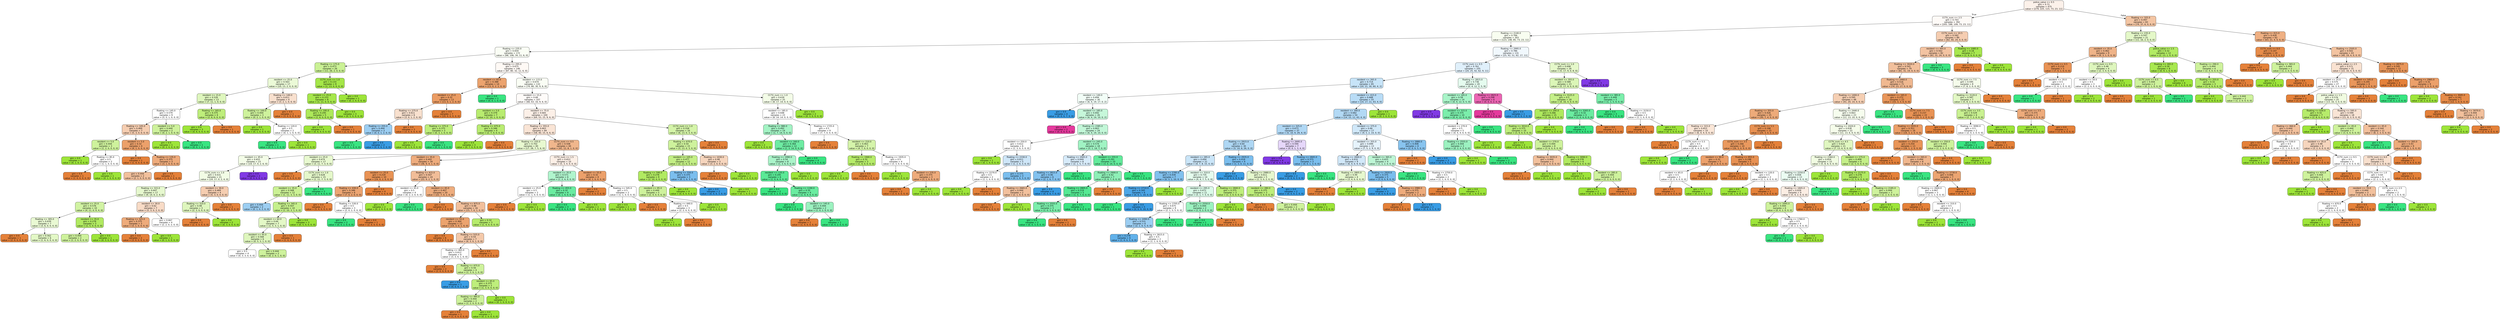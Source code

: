 digraph Tree {
node [shape=box, style="filled, rounded", color="black", fontname=helvetica] ;
edge [fontname=helvetica] ;
0 [label="police_value <= 0.5\ngini = 0.72\nsamples = 475\nvalue = [279, 225, 115, 73, 23, 11]", fillcolor="#fcf1ea"] ;
1 [label="CCTV_num <= 2.5\ngini = 0.743\nsamples = 392\nvalue = [205, 188, 109, 73, 23, 11]", fillcolor="#fefaf7"] ;
0 -> 1 [labeldistance=2.5, labelangle=45, headlabel="True"] ;
2 [label="floating <= 2140.0\ngini = 0.766\nsamples = 303\nvalue = [123, 148, 85, 73, 23, 11]", fillcolor="#f8fdf0"] ;
1 -> 2 ;
3 [label="floating <= 235.0\ngini = 0.659\nsamples = 172\nvalue = [98, 106, 34, 11, 6, 0]", fillcolor="#fafef5"] ;
2 -> 3 ;
4 [label="floating <= 175.0\ngini = 0.473\nsamples = 26\nvalue = [11, 26, 2, 0, 0, 0]", fillcolor="#caf195"] ;
3 -> 4 ;
5 [label="resident <= 25.0\ngini = 0.563\nsamples = 17\nvalue = [10, 13, 2, 0, 0, 0]", fillcolor="#ebfad7"] ;
4 -> 5 ;
6 [label="resident <= 15.0\ngini = 0.526\nsamples = 13\nvalue = [7, 11, 1, 0, 0, 0]", fillcolor="#def6bd"] ;
5 -> 6 ;
7 [label="floating <= 145.0\ngini = 0.579\nsamples = 9\nvalue = [5, 5, 1, 0, 0, 0]", fillcolor="#ffffff"] ;
6 -> 7 ;
8 [label="floating <= 105.0\ngini = 0.469\nsamples = 7\nvalue = [5, 3, 0, 0, 0, 0]", fillcolor="#f5cdb0"] ;
7 -> 8 ;
9 [label="resident <= 5.0\ngini = 0.444\nsamples = 3\nvalue = [1, 2, 0, 0, 0, 0]", fillcolor="#cef29c"] ;
8 -> 9 ;
10 [label="gini = 0.0\nsamples = 1\nvalue = [0, 1, 0, 0, 0, 0]", fillcolor="#9de539"] ;
9 -> 10 ;
11 [label="floating <= 85.0\ngini = 0.5\nsamples = 2\nvalue = [1, 1, 0, 0, 0, 0]", fillcolor="#ffffff"] ;
9 -> 11 ;
12 [label="gini = 0.0\nsamples = 1\nvalue = [1, 0, 0, 0, 0, 0]", fillcolor="#e58139"] ;
11 -> 12 ;
13 [label="gini = 0.0\nsamples = 1\nvalue = [0, 1, 0, 0, 0, 0]", fillcolor="#9de539"] ;
11 -> 13 ;
14 [label="resident <= 5.0\ngini = 0.32\nsamples = 4\nvalue = [4, 1, 0, 0, 0, 0]", fillcolor="#eca06a"] ;
8 -> 14 ;
15 [label="gini = 0.0\nsamples = 1\nvalue = [1, 0, 0, 0, 0, 0]", fillcolor="#e58139"] ;
14 -> 15 ;
16 [label="floating <= 135.0\ngini = 0.375\nsamples = 3\nvalue = [3, 1, 0, 0, 0, 0]", fillcolor="#eeab7b"] ;
14 -> 16 ;
17 [label="gini = 0.444\nsamples = 2\nvalue = [2, 1, 0, 0, 0, 0]", fillcolor="#f2c09c"] ;
16 -> 17 ;
18 [label="gini = 0.0\nsamples = 1\nvalue = [1, 0, 0, 0, 0, 0]", fillcolor="#e58139"] ;
16 -> 18 ;
19 [label="resident <= 5.0\ngini = 0.444\nsamples = 2\nvalue = [0, 2, 1, 0, 0, 0]", fillcolor="#cef29c"] ;
7 -> 19 ;
20 [label="gini = 0.0\nsamples = 1\nvalue = [0, 2, 0, 0, 0, 0]", fillcolor="#9de539"] ;
19 -> 20 ;
21 [label="gini = 0.0\nsamples = 1\nvalue = [0, 0, 1, 0, 0, 0]", fillcolor="#39e581"] ;
19 -> 21 ;
22 [label="floating <= 165.0\ngini = 0.375\nsamples = 4\nvalue = [2, 6, 0, 0, 0, 0]", fillcolor="#beee7b"] ;
6 -> 22 ;
23 [label="gini = 0.0\nsamples = 3\nvalue = [0, 6, 0, 0, 0, 0]", fillcolor="#9de539"] ;
22 -> 23 ;
24 [label="gini = 0.0\nsamples = 1\nvalue = [2, 0, 0, 0, 0, 0]", fillcolor="#e58139"] ;
22 -> 24 ;
25 [label="floating <= 140.0\ngini = 0.611\nsamples = 4\nvalue = [3, 2, 1, 0, 0, 0]", fillcolor="#f8e0ce"] ;
5 -> 25 ;
26 [label="floating <= 100.0\ngini = 0.444\nsamples = 3\nvalue = [0, 2, 1, 0, 0, 0]", fillcolor="#cef29c"] ;
25 -> 26 ;
27 [label="gini = 0.0\nsamples = 1\nvalue = [0, 1, 0, 0, 0, 0]", fillcolor="#9de539"] ;
26 -> 27 ;
28 [label="floating <= 120.0\ngini = 0.5\nsamples = 2\nvalue = [0, 1, 1, 0, 0, 0]", fillcolor="#ffffff"] ;
26 -> 28 ;
29 [label="gini = 0.0\nsamples = 1\nvalue = [0, 0, 1, 0, 0, 0]", fillcolor="#39e581"] ;
28 -> 29 ;
30 [label="gini = 0.0\nsamples = 1\nvalue = [0, 1, 0, 0, 0, 0]", fillcolor="#9de539"] ;
28 -> 30 ;
31 [label="gini = 0.0\nsamples = 1\nvalue = [3, 0, 0, 0, 0, 0]", fillcolor="#e58139"] ;
25 -> 31 ;
32 [label="CCTV_num <= 1.0\ngini = 0.133\nsamples = 9\nvalue = [1, 13, 0, 0, 0, 0]", fillcolor="#a5e748"] ;
4 -> 32 ;
33 [label="resident <= 25.0\ngini = 0.153\nsamples = 8\nvalue = [1, 11, 0, 0, 0, 0]", fillcolor="#a6e74b"] ;
32 -> 33 ;
34 [label="floating <= 195.0\ngini = 0.245\nsamples = 5\nvalue = [1, 6, 0, 0, 0, 0]", fillcolor="#ade95a"] ;
33 -> 34 ;
35 [label="gini = 0.0\nsamples = 4\nvalue = [0, 6, 0, 0, 0, 0]", fillcolor="#9de539"] ;
34 -> 35 ;
36 [label="gini = 0.0\nsamples = 1\nvalue = [1, 0, 0, 0, 0, 0]", fillcolor="#e58139"] ;
34 -> 36 ;
37 [label="gini = 0.0\nsamples = 3\nvalue = [0, 5, 0, 0, 0, 0]", fillcolor="#9de539"] ;
33 -> 37 ;
38 [label="gini = 0.0\nsamples = 1\nvalue = [0, 2, 0, 0, 0, 0]", fillcolor="#9de539"] ;
32 -> 38 ;
39 [label="floating <= 295.0\ngini = 0.675\nsamples = 146\nvalue = [87, 80, 32, 11, 6, 0]", fillcolor="#fef9f5"] ;
3 -> 39 ;
40 [label="resident <= 65.0\ngini = 0.388\nsamples = 14\nvalue = [13, 0, 2, 2, 0, 0]", fillcolor="#eca36e"] ;
39 -> 40 ;
41 [label="resident <= 25.0\ngini = 0.32\nsamples = 13\nvalue = [13, 0, 1, 2, 0, 0]", fillcolor="#eb9c63"] ;
40 -> 41 ;
42 [label="floating <= 275.0\ngini = 0.611\nsamples = 6\nvalue = [3, 0, 1, 2, 0, 0]", fillcolor="#f8e0ce"] ;
41 -> 42 ;
43 [label="floating <= 255.0\ngini = 0.444\nsamples = 3\nvalue = [0, 0, 1, 2, 0, 0]", fillcolor="#9ccef2"] ;
42 -> 43 ;
44 [label="gini = 0.0\nsamples = 1\nvalue = [0, 0, 1, 0, 0, 0]", fillcolor="#39e581"] ;
43 -> 44 ;
45 [label="gini = 0.0\nsamples = 2\nvalue = [0, 0, 0, 2, 0, 0]", fillcolor="#399de5"] ;
43 -> 45 ;
46 [label="gini = 0.0\nsamples = 3\nvalue = [3, 0, 0, 0, 0, 0]", fillcolor="#e58139"] ;
42 -> 46 ;
47 [label="gini = 0.0\nsamples = 7\nvalue = [10, 0, 0, 0, 0, 0]", fillcolor="#e58139"] ;
41 -> 47 ;
48 [label="gini = 0.0\nsamples = 1\nvalue = [0, 0, 1, 0, 0, 0]", fillcolor="#39e581"] ;
40 -> 48 ;
49 [label="resident <= 115.0\ngini = 0.674\nsamples = 132\nvalue = [74, 80, 30, 9, 6, 0]", fillcolor="#fafef5"] ;
39 -> 49 ;
50 [label="resident <= 15.0\ngini = 0.66\nsamples = 107\nvalue = [66, 63, 16, 9, 6, 0]", fillcolor="#fefbf9"] ;
49 -> 50 ;
51 [label="resident <= 5.0\ngini = 0.379\nsamples = 7\nvalue = [2, 10, 1, 0, 0, 0]", fillcolor="#b8ec6f"] ;
50 -> 51 ;
52 [label="floating <= 375.0\ngini = 0.375\nsamples = 3\nvalue = [0, 3, 1, 0, 0, 0]", fillcolor="#beee7b"] ;
51 -> 52 ;
53 [label="gini = 0.0\nsamples = 2\nvalue = [0, 3, 0, 0, 0, 0]", fillcolor="#9de539"] ;
52 -> 53 ;
54 [label="gini = 0.0\nsamples = 1\nvalue = [0, 0, 1, 0, 0, 0]", fillcolor="#39e581"] ;
52 -> 54 ;
55 [label="floating <= 475.0\ngini = 0.346\nsamples = 4\nvalue = [2, 7, 0, 0, 0, 0]", fillcolor="#b9ec72"] ;
51 -> 55 ;
56 [label="gini = 0.0\nsamples = 3\nvalue = [0, 7, 0, 0, 0, 0]", fillcolor="#9de539"] ;
55 -> 56 ;
57 [label="gini = 0.0\nsamples = 1\nvalue = [2, 0, 0, 0, 0, 0]", fillcolor="#e58139"] ;
55 -> 57 ;
58 [label="resident <= 75.0\ngini = 0.665\nsamples = 100\nvalue = [64, 53, 15, 9, 6, 0]", fillcolor="#fcf0e8"] ;
50 -> 58 ;
59 [label="floating <= 355.0\ngini = 0.663\nsamples = 84\nvalue = [58, 40, 15, 6, 6, 0]", fillcolor="#f9e4d5"] ;
58 -> 59 ;
60 [label="floating <= 335.0\ngini = 0.702\nsamples = 40\nvalue = [17, 28, 7, 5, 6, 0]", fillcolor="#e8f9d0"] ;
59 -> 60 ;
61 [label="resident <= 45.0\ngini = 0.655\nsamples = 23\nvalue = [14, 17, 0, 2, 6, 0]", fillcolor="#f3fce7"] ;
60 -> 61 ;
62 [label="CCTV_num <= 1.0\ngini = 0.631\nsamples = 21\nvalue = [14, 17, 0, 2, 4, 0]", fillcolor="#f2fce5"] ;
61 -> 62 ;
63 [label="floating <= 315.0\ngini = 0.647\nsamples = 17\nvalue = [9, 14, 0, 2, 4, 0]", fillcolor="#e6f8ce"] ;
62 -> 63 ;
64 [label="resident <= 25.0\ngini = 0.576\nsamples = 10\nvalue = [4, 11, 0, 0, 4, 0]", fillcolor="#d1f3a3"] ;
63 -> 64 ;
65 [label="floating <= 305.0\ngini = 0.639\nsamples = 7\nvalue = [3, 6, 0, 0, 4, 0]", fillcolor="#e9f9d3"] ;
64 -> 65 ;
66 [label="gini = 0.0\nsamples = 1\nvalue = [2, 0, 0, 0, 0, 0]", fillcolor="#e58139"] ;
65 -> 66 ;
67 [label="gini = 0.562\nsamples = 6\nvalue = [1, 6, 0, 0, 4, 0]", fillcolor="#e3f8c6"] ;
65 -> 67 ;
68 [label="resident <= 35.0\ngini = 0.278\nsamples = 3\nvalue = [1, 5, 0, 0, 0, 0]", fillcolor="#b1ea61"] ;
64 -> 68 ;
69 [label="gini = 0.444\nsamples = 2\nvalue = [1, 2, 0, 0, 0, 0]", fillcolor="#cef29c"] ;
68 -> 69 ;
70 [label="gini = 0.0\nsamples = 1\nvalue = [0, 3, 0, 0, 0, 0]", fillcolor="#9de539"] ;
68 -> 70 ;
71 [label="resident <= 30.0\ngini = 0.62\nsamples = 7\nvalue = [5, 3, 0, 2, 0, 0]", fillcolor="#f8dbc6"] ;
63 -> 71 ;
72 [label="floating <= 325.0\ngini = 0.375\nsamples = 3\nvalue = [3, 1, 0, 0, 0, 0]", fillcolor="#eeab7b"] ;
71 -> 72 ;
73 [label="gini = 0.0\nsamples = 2\nvalue = [3, 0, 0, 0, 0, 0]", fillcolor="#e58139"] ;
72 -> 73 ;
74 [label="gini = 0.0\nsamples = 1\nvalue = [0, 1, 0, 0, 0, 0]", fillcolor="#9de539"] ;
72 -> 74 ;
75 [label="gini = 0.667\nsamples = 4\nvalue = [2, 2, 0, 2, 0, 0]", fillcolor="#ffffff"] ;
71 -> 75 ;
76 [label="resident <= 30.0\ngini = 0.469\nsamples = 4\nvalue = [5, 3, 0, 0, 0, 0]", fillcolor="#f5cdb0"] ;
62 -> 76 ;
77 [label="floating <= 310.0\ngini = 0.48\nsamples = 3\nvalue = [2, 3, 0, 0, 0, 0]", fillcolor="#def6bd"] ;
76 -> 77 ;
78 [label="gini = 0.0\nsamples = 1\nvalue = [2, 0, 0, 0, 0, 0]", fillcolor="#e58139"] ;
77 -> 78 ;
79 [label="gini = 0.0\nsamples = 2\nvalue = [0, 3, 0, 0, 0, 0]", fillcolor="#9de539"] ;
77 -> 79 ;
80 [label="gini = 0.0\nsamples = 1\nvalue = [3, 0, 0, 0, 0, 0]", fillcolor="#e58139"] ;
76 -> 80 ;
81 [label="gini = 0.0\nsamples = 2\nvalue = [0, 0, 0, 0, 2, 0]", fillcolor="#8139e5"] ;
61 -> 81 ;
82 [label="resident <= 25.0\ngini = 0.674\nsamples = 17\nvalue = [3, 11, 7, 3, 0, 0]", fillcolor="#e8f9d0"] ;
60 -> 82 ;
83 [label="gini = 0.0\nsamples = 2\nvalue = [2, 0, 0, 0, 0, 0]", fillcolor="#e58139"] ;
82 -> 83 ;
84 [label="CCTV_num <= 1.0\ngini = 0.628\nsamples = 15\nvalue = [1, 11, 7, 3, 0, 0]", fillcolor="#e5f8ca"] ;
82 -> 84 ;
85 [label="resident <= 35.0\ngini = 0.568\nsamples = 12\nvalue = [1, 11, 3, 3, 0, 0]", fillcolor="#cbf195"] ;
84 -> 85 ;
86 [label="gini = 0.444\nsamples = 2\nvalue = [0, 1, 0, 2, 0, 0]", fillcolor="#9ccef2"] ;
85 -> 86 ;
87 [label="floating <= 345.0\ngini = 0.507\nsamples = 10\nvalue = [1, 10, 3, 1, 0, 0]", fillcolor="#c6f08c"] ;
85 -> 87 ;
88 [label="resident <= 60.0\ngini = 0.64\nsamples = 7\nvalue = [1, 5, 3, 1, 0, 0]", fillcolor="#e3f8c6"] ;
87 -> 88 ;
89 [label="resident <= 45.0\ngini = 0.568\nsamples = 6\nvalue = [0, 5, 3, 1, 0, 0]", fillcolor="#def6bd"] ;
88 -> 89 ;
90 [label="gini = 0.5\nsamples = 4\nvalue = [0, 3, 3, 0, 0, 0]", fillcolor="#ffffff"] ;
89 -> 90 ;
91 [label="gini = 0.444\nsamples = 2\nvalue = [0, 2, 0, 1, 0, 0]", fillcolor="#cef29c"] ;
89 -> 91 ;
92 [label="gini = 0.0\nsamples = 1\nvalue = [1, 0, 0, 0, 0, 0]", fillcolor="#e58139"] ;
88 -> 92 ;
93 [label="gini = 0.0\nsamples = 3\nvalue = [0, 5, 0, 0, 0, 0]", fillcolor="#9de539"] ;
87 -> 93 ;
94 [label="gini = 0.0\nsamples = 3\nvalue = [0, 0, 4, 0, 0, 0]", fillcolor="#39e581"] ;
84 -> 94 ;
95 [label="CCTV_num <= 0.5\ngini = 0.508\nsamples = 44\nvalue = [41, 12, 8, 1, 0, 0]", fillcolor="#f0b68c"] ;
59 -> 95 ;
96 [label="resident <= 35.0\ngini = 0.442\nsamples = 34\nvalue = [36, 9, 4, 1, 0, 0]", fillcolor="#eeac7d"] ;
95 -> 96 ;
97 [label="resident <= 25.0\ngini = 0.219\nsamples = 10\nvalue = [14, 0, 2, 0, 0, 0]", fillcolor="#e99355"] ;
96 -> 97 ;
98 [label="floating <= 430.0\ngini = 0.346\nsamples = 6\nvalue = [7, 0, 2, 0, 0, 0]", fillcolor="#eca572"] ;
97 -> 98 ;
99 [label="gini = 0.0\nsamples = 3\nvalue = [5, 0, 0, 0, 0, 0]", fillcolor="#e58139"] ;
98 -> 99 ;
100 [label="floating <= 530.0\ngini = 0.5\nsamples = 3\nvalue = [2, 0, 2, 0, 0, 0]", fillcolor="#ffffff"] ;
98 -> 100 ;
101 [label="gini = 0.0\nsamples = 2\nvalue = [0, 0, 2, 0, 0, 0]", fillcolor="#39e581"] ;
100 -> 101 ;
102 [label="gini = 0.0\nsamples = 1\nvalue = [2, 0, 0, 0, 0, 0]", fillcolor="#e58139"] ;
100 -> 102 ;
103 [label="gini = 0.0\nsamples = 4\nvalue = [7, 0, 0, 0, 0, 0]", fillcolor="#e58139"] ;
97 -> 103 ;
104 [label="floating <= 415.0\ngini = 0.507\nsamples = 24\nvalue = [22, 9, 2, 1, 0, 0]", fillcolor="#f1bd98"] ;
96 -> 104 ;
105 [label="resident <= 45.0\ngini = 0.5\nsamples = 4\nvalue = [0, 2, 2, 0, 0, 0]", fillcolor="#ffffff"] ;
104 -> 105 ;
106 [label="gini = 0.0\nsamples = 2\nvalue = [0, 2, 0, 0, 0, 0]", fillcolor="#9de539"] ;
105 -> 106 ;
107 [label="gini = 0.0\nsamples = 2\nvalue = [0, 0, 2, 0, 0, 0]", fillcolor="#39e581"] ;
105 -> 107 ;
108 [label="resident <= 45.0\ngini = 0.407\nsamples = 20\nvalue = [22, 7, 0, 1, 0, 0]", fillcolor="#eead7e"] ;
104 -> 108 ;
109 [label="gini = 0.0\nsamples = 4\nvalue = [7, 0, 0, 0, 0, 0]", fillcolor="#e58139"] ;
108 -> 109 ;
110 [label="floating <= 875.0\ngini = 0.48\nsamples = 16\nvalue = [15, 7, 0, 1, 0, 0]", fillcolor="#f2c09c"] ;
108 -> 110 ;
111 [label="resident <= 55.0\ngini = 0.364\nsamples = 13\nvalue = [14, 3, 0, 1, 0, 0]", fillcolor="#eca36e"] ;
110 -> 111 ;
112 [label="gini = 0.0\nsamples = 6\nvalue = [8, 0, 0, 0, 0, 0]", fillcolor="#e58139"] ;
111 -> 112 ;
113 [label="floating <= 525.0\ngini = 0.54\nsamples = 7\nvalue = [6, 3, 0, 1, 0, 0]", fillcolor="#f4c9aa"] ;
111 -> 113 ;
114 [label="floating <= 465.0\ngini = 0.612\nsamples = 6\nvalue = [3, 3, 0, 1, 0, 0]", fillcolor="#ffffff"] ;
113 -> 114 ;
115 [label="gini = 0.0\nsamples = 2\nvalue = [2, 0, 0, 0, 0, 0]", fillcolor="#e58139"] ;
114 -> 115 ;
116 [label="floating <= 475.0\ngini = 0.56\nsamples = 4\nvalue = [1, 3, 0, 1, 0, 0]", fillcolor="#cef29c"] ;
114 -> 116 ;
117 [label="gini = 0.0\nsamples = 1\nvalue = [0, 0, 0, 1, 0, 0]", fillcolor="#399de5"] ;
116 -> 117 ;
118 [label="resident <= 65.0\ngini = 0.375\nsamples = 3\nvalue = [1, 3, 0, 0, 0, 0]", fillcolor="#beee7b"] ;
116 -> 118 ;
119 [label="floating <= 485.0\ngini = 0.444\nsamples = 2\nvalue = [1, 2, 0, 0, 0, 0]", fillcolor="#cef29c"] ;
118 -> 119 ;
120 [label="gini = 0.0\nsamples = 1\nvalue = [1, 0, 0, 0, 0, 0]", fillcolor="#e58139"] ;
119 -> 120 ;
121 [label="gini = 0.0\nsamples = 1\nvalue = [0, 2, 0, 0, 0, 0]", fillcolor="#9de539"] ;
119 -> 121 ;
122 [label="gini = 0.0\nsamples = 1\nvalue = [0, 1, 0, 0, 0, 0]", fillcolor="#9de539"] ;
118 -> 122 ;
123 [label="gini = 0.0\nsamples = 1\nvalue = [3, 0, 0, 0, 0, 0]", fillcolor="#e58139"] ;
113 -> 123 ;
124 [label="gini = 0.32\nsamples = 3\nvalue = [1, 4, 0, 0, 0, 0]", fillcolor="#b6ec6a"] ;
110 -> 124 ;
125 [label="CCTV_num <= 1.5\ngini = 0.653\nsamples = 10\nvalue = [5, 3, 4, 0, 0, 0]", fillcolor="#fcefe6"] ;
95 -> 125 ;
126 [label="resident <= 35.0\ngini = 0.571\nsamples = 6\nvalue = [1, 2, 4, 0, 0, 0]", fillcolor="#b0f5cd"] ;
125 -> 126 ;
127 [label="resident <= 25.0\ngini = 0.5\nsamples = 2\nvalue = [1, 1, 0, 0, 0, 0]", fillcolor="#ffffff"] ;
126 -> 127 ;
128 [label="gini = 0.0\nsamples = 1\nvalue = [1, 0, 0, 0, 0, 0]", fillcolor="#e58139"] ;
127 -> 128 ;
129 [label="gini = 0.0\nsamples = 1\nvalue = [0, 1, 0, 0, 0, 0]", fillcolor="#9de539"] ;
127 -> 129 ;
130 [label="floating <= 455.0\ngini = 0.32\nsamples = 4\nvalue = [0, 1, 4, 0, 0, 0]", fillcolor="#6aeca0"] ;
126 -> 130 ;
131 [label="gini = 0.0\nsamples = 3\nvalue = [0, 0, 4, 0, 0, 0]", fillcolor="#39e581"] ;
130 -> 131 ;
132 [label="gini = 0.0\nsamples = 1\nvalue = [0, 1, 0, 0, 0, 0]", fillcolor="#9de539"] ;
130 -> 132 ;
133 [label="resident <= 55.0\ngini = 0.32\nsamples = 4\nvalue = [4, 1, 0, 0, 0, 0]", fillcolor="#eca06a"] ;
125 -> 133 ;
134 [label="gini = 0.0\nsamples = 2\nvalue = [3, 0, 0, 0, 0, 0]", fillcolor="#e58139"] ;
133 -> 134 ;
135 [label="floating <= 545.0\ngini = 0.5\nsamples = 2\nvalue = [1, 1, 0, 0, 0, 0]", fillcolor="#ffffff"] ;
133 -> 135 ;
136 [label="gini = 0.0\nsamples = 1\nvalue = [0, 1, 0, 0, 0, 0]", fillcolor="#9de539"] ;
135 -> 136 ;
137 [label="gini = 0.0\nsamples = 1\nvalue = [1, 0, 0, 0, 0, 0]", fillcolor="#e58139"] ;
135 -> 137 ;
138 [label="CCTV_num <= 1.0\ngini = 0.558\nsamples = 16\nvalue = [6, 13, 0, 3, 0, 0]", fillcolor="#d4f4a8"] ;
58 -> 138 ;
139 [label="floating <= 670.0\ngini = 0.54\nsamples = 15\nvalue = [5, 13, 0, 3, 0, 0]", fillcolor="#cef29c"] ;
138 -> 139 ;
140 [label="resident <= 105.0\ngini = 0.477\nsamples = 12\nvalue = [2, 11, 0, 3, 0, 0]", fillcolor="#c3ef85"] ;
139 -> 140 ;
141 [label="floating <= 590.0\ngini = 0.278\nsamples = 9\nvalue = [2, 10, 0, 0, 0, 0]", fillcolor="#b1ea61"] ;
140 -> 141 ;
142 [label="resident <= 85.0\ngini = 0.444\nsamples = 5\nvalue = [2, 4, 0, 0, 0, 0]", fillcolor="#cef29c"] ;
141 -> 142 ;
143 [label="floating <= 440.0\ngini = 0.5\nsamples = 3\nvalue = [2, 2, 0, 0, 0, 0]", fillcolor="#ffffff"] ;
142 -> 143 ;
144 [label="gini = 0.0\nsamples = 1\nvalue = [0, 2, 0, 0, 0, 0]", fillcolor="#9de539"] ;
143 -> 144 ;
145 [label="gini = 0.0\nsamples = 2\nvalue = [2, 0, 0, 0, 0, 0]", fillcolor="#e58139"] ;
143 -> 145 ;
146 [label="gini = 0.0\nsamples = 2\nvalue = [0, 2, 0, 0, 0, 0]", fillcolor="#9de539"] ;
142 -> 146 ;
147 [label="gini = 0.0\nsamples = 4\nvalue = [0, 6, 0, 0, 0, 0]", fillcolor="#9de539"] ;
141 -> 147 ;
148 [label="floating <= 550.0\ngini = 0.375\nsamples = 3\nvalue = [0, 1, 0, 3, 0, 0]", fillcolor="#7bbeee"] ;
140 -> 148 ;
149 [label="gini = 0.0\nsamples = 2\nvalue = [0, 0, 0, 3, 0, 0]", fillcolor="#399de5"] ;
148 -> 149 ;
150 [label="gini = 0.0\nsamples = 1\nvalue = [0, 1, 0, 0, 0, 0]", fillcolor="#9de539"] ;
148 -> 150 ;
151 [label="floating <= 1030.0\ngini = 0.48\nsamples = 3\nvalue = [3, 2, 0, 0, 0, 0]", fillcolor="#f6d5bd"] ;
139 -> 151 ;
152 [label="gini = 0.0\nsamples = 2\nvalue = [3, 0, 0, 0, 0, 0]", fillcolor="#e58139"] ;
151 -> 152 ;
153 [label="gini = 0.0\nsamples = 1\nvalue = [0, 2, 0, 0, 0, 0]", fillcolor="#9de539"] ;
151 -> 153 ;
154 [label="gini = 0.0\nsamples = 1\nvalue = [1, 0, 0, 0, 0, 0]", fillcolor="#e58139"] ;
138 -> 154 ;
155 [label="CCTV_num <= 1.0\ngini = 0.639\nsamples = 25\nvalue = [8, 17, 14, 0, 0, 0]", fillcolor="#f3fce7"] ;
49 -> 155 ;
156 [label="resident <= 185.0\ngini = 0.648\nsamples = 23\nvalue = [8, 14, 14, 0, 0, 0]", fillcolor="#ffffff"] ;
155 -> 156 ;
157 [label="floating <= 980.0\ngini = 0.492\nsamples = 14\nvalue = [1, 7, 14, 0, 0, 0]", fillcolor="#a3f3c4"] ;
156 -> 157 ;
158 [label="gini = 0.0\nsamples = 2\nvalue = [0, 4, 0, 0, 0, 0]", fillcolor="#9de539"] ;
157 -> 158 ;
159 [label="resident <= 160.0\ngini = 0.364\nsamples = 12\nvalue = [1, 3, 14, 0, 0, 0]", fillcolor="#6eeca3"] ;
157 -> 159 ;
160 [label="floating <= 1990.0\ngini = 0.54\nsamples = 8\nvalue = [1, 3, 6, 0, 0, 0]", fillcolor="#aaf4c9"] ;
159 -> 160 ;
161 [label="resident <= 135.0\ngini = 0.245\nsamples = 6\nvalue = [1, 0, 6, 0, 0, 0]", fillcolor="#5ae996"] ;
160 -> 161 ;
162 [label="gini = 0.0\nsamples = 2\nvalue = [0, 0, 2, 0, 0, 0]", fillcolor="#39e581"] ;
161 -> 162 ;
163 [label="floating <= 1190.0\ngini = 0.32\nsamples = 4\nvalue = [1, 0, 4, 0, 0, 0]", fillcolor="#6aeca0"] ;
161 -> 163 ;
164 [label="gini = 0.0\nsamples = 2\nvalue = [0, 0, 2, 0, 0, 0]", fillcolor="#39e581"] ;
163 -> 164 ;
165 [label="resident <= 145.0\ngini = 0.444\nsamples = 2\nvalue = [1, 0, 2, 0, 0, 0]", fillcolor="#9cf2c0"] ;
163 -> 165 ;
166 [label="gini = 0.0\nsamples = 1\nvalue = [1, 0, 0, 0, 0, 0]", fillcolor="#e58139"] ;
165 -> 166 ;
167 [label="gini = 0.0\nsamples = 1\nvalue = [0, 0, 2, 0, 0, 0]", fillcolor="#39e581"] ;
165 -> 167 ;
168 [label="gini = 0.0\nsamples = 2\nvalue = [0, 3, 0, 0, 0, 0]", fillcolor="#9de539"] ;
160 -> 168 ;
169 [label="gini = 0.0\nsamples = 4\nvalue = [0, 0, 8, 0, 0, 0]", fillcolor="#39e581"] ;
159 -> 169 ;
170 [label="floating <= 1725.0\ngini = 0.5\nsamples = 9\nvalue = [7, 7, 0, 0, 0, 0]", fillcolor="#ffffff"] ;
156 -> 170 ;
171 [label="gini = 0.0\nsamples = 2\nvalue = [3, 0, 0, 0, 0, 0]", fillcolor="#e58139"] ;
170 -> 171 ;
172 [label="resident <= 210.0\ngini = 0.463\nsamples = 7\nvalue = [4, 7, 0, 0, 0, 0]", fillcolor="#d5f4aa"] ;
170 -> 172 ;
173 [label="floating <= 1940.0\ngini = 0.32\nsamples = 3\nvalue = [1, 4, 0, 0, 0, 0]", fillcolor="#b6ec6a"] ;
172 -> 173 ;
174 [label="gini = 0.0\nsamples = 2\nvalue = [0, 4, 0, 0, 0, 0]", fillcolor="#9de539"] ;
173 -> 174 ;
175 [label="gini = 0.0\nsamples = 1\nvalue = [1, 0, 0, 0, 0, 0]", fillcolor="#e58139"] ;
173 -> 175 ;
176 [label="floating <= 1935.0\ngini = 0.5\nsamples = 4\nvalue = [3, 3, 0, 0, 0, 0]", fillcolor="#ffffff"] ;
172 -> 176 ;
177 [label="gini = 0.0\nsamples = 1\nvalue = [0, 2, 0, 0, 0, 0]", fillcolor="#9de539"] ;
176 -> 177 ;
178 [label="resident <= 235.0\ngini = 0.375\nsamples = 3\nvalue = [3, 1, 0, 0, 0, 0]", fillcolor="#eeab7b"] ;
176 -> 178 ;
179 [label="gini = 0.0\nsamples = 2\nvalue = [3, 0, 0, 0, 0, 0]", fillcolor="#e58139"] ;
178 -> 179 ;
180 [label="gini = 0.0\nsamples = 1\nvalue = [0, 1, 0, 0, 0, 0]", fillcolor="#9de539"] ;
178 -> 180 ;
181 [label="gini = 0.0\nsamples = 2\nvalue = [0, 3, 0, 0, 0, 0]", fillcolor="#9de539"] ;
155 -> 181 ;
182 [label="floating <= 2995.0\ngini = 0.786\nsamples = 131\nvalue = [25, 42, 51, 62, 17, 11]", fillcolor="#f1f8fd"] ;
2 -> 182 ;
183 [label="CCTV_num <= 0.5\ngini = 0.761\nsamples = 105\nvalue = [20, 25, 42, 62, 9, 11]", fillcolor="#e0f0fb"] ;
182 -> 183 ;
184 [label="resident <= 265.0\ngini = 0.714\nsamples = 85\nvalue = [20, 21, 30, 60, 4, 2]", fillcolor="#c7e4f8"] ;
183 -> 184 ;
185 [label="resident <= 140.0\ngini = 0.694\nsamples = 30\nvalue = [6, 4, 19, 17, 0, 2]", fillcolor="#f2fdf7"] ;
184 -> 185 ;
186 [label="gini = 0.0\nsamples = 4\nvalue = [0, 0, 0, 7, 0, 0]", fillcolor="#399de5"] ;
185 -> 186 ;
187 [label="resident <= 185.0\ngini = 0.692\nsamples = 26\nvalue = [6, 4, 19, 10, 0, 2]", fillcolor="#c6f7da"] ;
185 -> 187 ;
188 [label="gini = 0.0\nsamples = 2\nvalue = [0, 0, 0, 0, 0, 2]", fillcolor="#e5399d"] ;
187 -> 188 ;
189 [label="floating <= 2385.0\ngini = 0.663\nsamples = 24\nvalue = [6, 4, 19, 10, 0, 0]", fillcolor="#c2f7d8"] ;
187 -> 189 ;
190 [label="resident <= 250.0\ngini = 0.612\nsamples = 6\nvalue = [1, 3, 0, 3, 0, 0]", fillcolor="#ffffff"] ;
189 -> 190 ;
191 [label="gini = 0.0\nsamples = 1\nvalue = [0, 1, 0, 0, 0, 0]", fillcolor="#9de539"] ;
190 -> 191 ;
192 [label="floating <= 2330.0\ngini = 0.611\nsamples = 5\nvalue = [1, 2, 0, 3, 0, 0]", fillcolor="#cee6f8"] ;
190 -> 192 ;
193 [label="floating <= 2270.0\ngini = 0.5\nsamples = 2\nvalue = [1, 1, 0, 0, 0, 0]", fillcolor="#ffffff"] ;
192 -> 193 ;
194 [label="gini = 0.0\nsamples = 1\nvalue = [0, 1, 0, 0, 0, 0]", fillcolor="#9de539"] ;
193 -> 194 ;
195 [label="gini = 0.0\nsamples = 1\nvalue = [1, 0, 0, 0, 0, 0]", fillcolor="#e58139"] ;
193 -> 195 ;
196 [label="gini = 0.375\nsamples = 3\nvalue = [0, 1, 0, 3, 0, 0]", fillcolor="#7bbeee"] ;
192 -> 196 ;
197 [label="resident <= 245.0\ngini = 0.574\nsamples = 18\nvalue = [5, 1, 19, 7, 0, 0]", fillcolor="#a0f3c3"] ;
189 -> 197 ;
198 [label="floating <= 2945.0\ngini = 0.649\nsamples = 8\nvalue = [2, 1, 5, 7, 0, 0]", fillcolor="#d7ebfa"] ;
197 -> 198 ;
199 [label="floating <= 2815.0\ngini = 0.46\nsamples = 6\nvalue = [2, 1, 0, 7, 0, 0]", fillcolor="#83c2ef"] ;
198 -> 199 ;
200 [label="floating <= 2665.0\ngini = 0.444\nsamples = 2\nvalue = [2, 1, 0, 0, 0, 0]", fillcolor="#f2c09c"] ;
199 -> 200 ;
201 [label="gini = 0.0\nsamples = 1\nvalue = [2, 0, 0, 0, 0, 0]", fillcolor="#e58139"] ;
200 -> 201 ;
202 [label="gini = 0.0\nsamples = 1\nvalue = [0, 1, 0, 0, 0, 0]", fillcolor="#9de539"] ;
200 -> 202 ;
203 [label="gini = 0.0\nsamples = 4\nvalue = [0, 0, 0, 7, 0, 0]", fillcolor="#399de5"] ;
199 -> 203 ;
204 [label="gini = 0.0\nsamples = 2\nvalue = [0, 0, 5, 0, 0, 0]", fillcolor="#39e581"] ;
198 -> 204 ;
205 [label="resident <= 255.0\ngini = 0.291\nsamples = 10\nvalue = [3, 0, 14, 0, 0, 0]", fillcolor="#63eb9c"] ;
197 -> 205 ;
206 [label="floating <= 2900.0\ngini = 0.42\nsamples = 7\nvalue = [3, 0, 7, 0, 0, 0]", fillcolor="#8ef0b7"] ;
205 -> 206 ;
207 [label="floating <= 2805.0\ngini = 0.219\nsamples = 5\nvalue = [1, 0, 7, 0, 0, 0]", fillcolor="#55e993"] ;
206 -> 207 ;
208 [label="floating <= 2555.0\ngini = 0.375\nsamples = 3\nvalue = [1, 0, 3, 0, 0, 0]", fillcolor="#7beeab"] ;
207 -> 208 ;
209 [label="gini = 0.0\nsamples = 2\nvalue = [0, 0, 3, 0, 0, 0]", fillcolor="#39e581"] ;
208 -> 209 ;
210 [label="gini = 0.0\nsamples = 1\nvalue = [1, 0, 0, 0, 0, 0]", fillcolor="#e58139"] ;
208 -> 210 ;
211 [label="gini = 0.0\nsamples = 2\nvalue = [0, 0, 4, 0, 0, 0]", fillcolor="#39e581"] ;
207 -> 211 ;
212 [label="gini = 0.0\nsamples = 2\nvalue = [2, 0, 0, 0, 0, 0]", fillcolor="#e58139"] ;
206 -> 212 ;
213 [label="gini = 0.0\nsamples = 3\nvalue = [0, 0, 7, 0, 0, 0]", fillcolor="#39e581"] ;
205 -> 213 ;
214 [label="resident <= 415.0\ngini = 0.688\nsamples = 55\nvalue = [14, 17, 11, 43, 4, 0]", fillcolor="#b8dcf6"] ;
184 -> 214 ;
215 [label="resident <= 340.0\ngini = 0.682\nsamples = 54\nvalue = [14, 15, 11, 43, 4, 0]", fillcolor="#b2d9f5"] ;
214 -> 215 ;
216 [label="resident <= 325.0\ngini = 0.673\nsamples = 37\nvalue = [5, 10, 9, 29, 4, 0]", fillcolor="#afd7f4"] ;
215 -> 216 ;
217 [label="floating <= 2915.0\ngini = 0.64\nsamples = 30\nvalue = [5, 10, 8, 26, 0, 0]", fillcolor="#aed7f4"] ;
216 -> 217 ;
218 [label="resident <= 285.0\ngini = 0.694\nsamples = 21\nvalue = [4, 7, 8, 15, 0, 0]", fillcolor="#cae5f8"] ;
217 -> 218 ;
219 [label="floating <= 2785.0\ngini = 0.439\nsamples = 7\nvalue = [0, 3, 1, 10, 0, 0]", fillcolor="#81c1ee"] ;
218 -> 219 ;
220 [label="floating <= 2710.0\ngini = 0.165\nsamples = 6\nvalue = [0, 0, 1, 10, 0, 0]", fillcolor="#4da7e8"] ;
219 -> 220 ;
221 [label="gini = 0.0\nsamples = 1\nvalue = [0, 0, 1, 0, 0, 0]", fillcolor="#39e581"] ;
220 -> 221 ;
222 [label="gini = 0.0\nsamples = 5\nvalue = [0, 0, 0, 10, 0, 0]", fillcolor="#399de5"] ;
220 -> 222 ;
223 [label="gini = 0.0\nsamples = 1\nvalue = [0, 3, 0, 0, 0, 0]", fillcolor="#9de539"] ;
219 -> 223 ;
224 [label="resident <= 310.0\ngini = 0.735\nsamples = 14\nvalue = [4, 4, 7, 5, 0, 0]", fillcolor="#e5fcee"] ;
218 -> 224 ;
225 [label="resident <= 295.0\ngini = 0.672\nsamples = 11\nvalue = [3, 1, 7, 5, 0, 0]", fillcolor="#dbfae8"] ;
224 -> 225 ;
226 [label="floating <= 2705.0\ngini = 0.675\nsamples = 9\nvalue = [2, 1, 5, 5, 0, 0]", fillcolor="#ffffff"] ;
225 -> 226 ;
227 [label="floating <= 2490.0\ngini = 0.531\nsamples = 6\nvalue = [2, 1, 0, 5, 0, 0]", fillcolor="#9ccef2"] ;
226 -> 227 ;
228 [label="gini = 0.278\nsamples = 4\nvalue = [1, 0, 0, 5, 0, 0]", fillcolor="#61b1ea"] ;
227 -> 228 ;
229 [label="floating <= 2615.0\ngini = 0.5\nsamples = 2\nvalue = [1, 1, 0, 0, 0, 0]", fillcolor="#ffffff"] ;
227 -> 229 ;
230 [label="gini = 0.0\nsamples = 1\nvalue = [0, 1, 0, 0, 0, 0]", fillcolor="#9de539"] ;
229 -> 230 ;
231 [label="gini = 0.0\nsamples = 1\nvalue = [1, 0, 0, 0, 0, 0]", fillcolor="#e58139"] ;
229 -> 231 ;
232 [label="gini = 0.0\nsamples = 3\nvalue = [0, 0, 5, 0, 0, 0]", fillcolor="#39e581"] ;
226 -> 232 ;
233 [label="floating <= 2550.0\ngini = 0.444\nsamples = 2\nvalue = [1, 0, 2, 0, 0, 0]", fillcolor="#9cf2c0"] ;
225 -> 233 ;
234 [label="gini = 0.0\nsamples = 1\nvalue = [0, 0, 2, 0, 0, 0]", fillcolor="#39e581"] ;
233 -> 234 ;
235 [label="gini = 0.0\nsamples = 1\nvalue = [1, 0, 0, 0, 0, 0]", fillcolor="#e58139"] ;
233 -> 235 ;
236 [label="floating <= 2840.0\ngini = 0.375\nsamples = 3\nvalue = [1, 3, 0, 0, 0, 0]", fillcolor="#beee7b"] ;
224 -> 236 ;
237 [label="gini = 0.0\nsamples = 2\nvalue = [0, 3, 0, 0, 0, 0]", fillcolor="#9de539"] ;
236 -> 237 ;
238 [label="gini = 0.0\nsamples = 1\nvalue = [1, 0, 0, 0, 0, 0]", fillcolor="#e58139"] ;
236 -> 238 ;
239 [label="floating <= 2935.0\ngini = 0.418\nsamples = 9\nvalue = [1, 3, 0, 11, 0, 0]", fillcolor="#7bbeee"] ;
217 -> 239 ;
240 [label="gini = 0.0\nsamples = 4\nvalue = [0, 0, 0, 9, 0, 0]", fillcolor="#399de5"] ;
239 -> 240 ;
241 [label="floating <= 2980.0\ngini = 0.611\nsamples = 5\nvalue = [1, 3, 0, 2, 0, 0]", fillcolor="#e6f8ce"] ;
239 -> 241 ;
242 [label="resident <= 280.0\ngini = 0.375\nsamples = 3\nvalue = [1, 3, 0, 0, 0, 0]", fillcolor="#beee7b"] ;
241 -> 242 ;
243 [label="gini = 0.444\nsamples = 2\nvalue = [1, 2, 0, 0, 0, 0]", fillcolor="#cef29c"] ;
242 -> 243 ;
244 [label="gini = 0.0\nsamples = 1\nvalue = [0, 1, 0, 0, 0, 0]", fillcolor="#9de539"] ;
242 -> 244 ;
245 [label="gini = 0.0\nsamples = 2\nvalue = [0, 0, 0, 2, 0, 0]", fillcolor="#399de5"] ;
241 -> 245 ;
246 [label="floating <= 2695.0\ngini = 0.594\nsamples = 7\nvalue = [0, 0, 1, 3, 4, 0]", fillcolor="#e6d7fa"] ;
216 -> 246 ;
247 [label="gini = 0.0\nsamples = 4\nvalue = [0, 0, 0, 0, 4, 0]", fillcolor="#8139e5"] ;
246 -> 247 ;
248 [label="floating <= 2845.0\ngini = 0.375\nsamples = 3\nvalue = [0, 0, 1, 3, 0, 0]", fillcolor="#7bbeee"] ;
246 -> 248 ;
249 [label="gini = 0.0\nsamples = 2\nvalue = [0, 0, 0, 3, 0, 0]", fillcolor="#399de5"] ;
248 -> 249 ;
250 [label="gini = 0.0\nsamples = 1\nvalue = [0, 0, 1, 0, 0, 0]", fillcolor="#39e581"] ;
248 -> 250 ;
251 [label="resident <= 375.0\ngini = 0.66\nsamples = 17\nvalue = [9, 5, 2, 14, 0, 0]", fillcolor="#d0e8f9"] ;
215 -> 251 ;
252 [label="resident <= 355.0\ngini = 0.699\nsamples = 13\nvalue = [7, 5, 2, 9, 0, 0]", fillcolor="#e6f3fc"] ;
251 -> 252 ;
253 [label="floating <= 2840.0\ngini = 0.632\nsamples = 9\nvalue = [6, 4, 0, 9, 0, 0]", fillcolor="#d1e8f9"] ;
252 -> 253 ;
254 [label="floating <= 2805.0\ngini = 0.49\nsamples = 4\nvalue = [3, 4, 0, 0, 0, 0]", fillcolor="#e6f8ce"] ;
253 -> 254 ;
255 [label="gini = 0.0\nsamples = 2\nvalue = [3, 0, 0, 0, 0, 0]", fillcolor="#e58139"] ;
254 -> 255 ;
256 [label="gini = 0.0\nsamples = 2\nvalue = [0, 4, 0, 0, 0, 0]", fillcolor="#9de539"] ;
254 -> 256 ;
257 [label="floating <= 2920.0\ngini = 0.375\nsamples = 5\nvalue = [3, 0, 0, 9, 0, 0]", fillcolor="#7bbeee"] ;
253 -> 257 ;
258 [label="gini = 0.0\nsamples = 3\nvalue = [0, 0, 0, 8, 0, 0]", fillcolor="#399de5"] ;
257 -> 258 ;
259 [label="floating <= 2980.0\ngini = 0.375\nsamples = 2\nvalue = [3, 0, 0, 1, 0, 0]", fillcolor="#eeab7b"] ;
257 -> 259 ;
260 [label="gini = 0.0\nsamples = 1\nvalue = [3, 0, 0, 0, 0, 0]", fillcolor="#e58139"] ;
259 -> 260 ;
261 [label="gini = 0.0\nsamples = 1\nvalue = [0, 0, 0, 1, 0, 0]", fillcolor="#399de5"] ;
259 -> 261 ;
262 [label="resident <= 365.0\ngini = 0.625\nsamples = 4\nvalue = [1, 1, 2, 0, 0, 0]", fillcolor="#bdf6d5"] ;
252 -> 262 ;
263 [label="gini = 0.0\nsamples = 2\nvalue = [0, 0, 2, 0, 0, 0]", fillcolor="#39e581"] ;
262 -> 263 ;
264 [label="floating <= 2750.0\ngini = 0.5\nsamples = 2\nvalue = [1, 1, 0, 0, 0, 0]", fillcolor="#ffffff"] ;
262 -> 264 ;
265 [label="gini = 0.0\nsamples = 1\nvalue = [1, 0, 0, 0, 0, 0]", fillcolor="#e58139"] ;
264 -> 265 ;
266 [label="gini = 0.0\nsamples = 1\nvalue = [0, 1, 0, 0, 0, 0]", fillcolor="#9de539"] ;
264 -> 266 ;
267 [label="floating <= 2880.0\ngini = 0.408\nsamples = 4\nvalue = [2, 0, 0, 5, 0, 0]", fillcolor="#88c4ef"] ;
251 -> 267 ;
268 [label="gini = 0.0\nsamples = 1\nvalue = [2, 0, 0, 0, 0, 0]", fillcolor="#e58139"] ;
267 -> 268 ;
269 [label="gini = 0.0\nsamples = 3\nvalue = [0, 0, 0, 5, 0, 0]", fillcolor="#399de5"] ;
267 -> 269 ;
270 [label="gini = 0.0\nsamples = 1\nvalue = [0, 2, 0, 0, 0, 0]", fillcolor="#9de539"] ;
214 -> 270 ;
271 [label="floating <= 2815.0\ngini = 0.736\nsamples = 20\nvalue = [0, 4, 12, 2, 5, 9]", fillcolor="#e5fcef"] ;
183 -> 271 ;
272 [label="resident <= 185.0\ngini = 0.58\nsamples = 14\nvalue = [0, 4, 12, 0, 5, 0]", fillcolor="#a8f4c8"] ;
271 -> 272 ;
273 [label="gini = 0.0\nsamples = 4\nvalue = [0, 0, 0, 0, 5, 0]", fillcolor="#8139e5"] ;
272 -> 273 ;
274 [label="resident <= 315.0\ngini = 0.375\nsamples = 10\nvalue = [0, 4, 12, 0, 0, 0]", fillcolor="#7beeab"] ;
272 -> 274 ;
275 [label="resident <= 270.0\ngini = 0.5\nsamples = 5\nvalue = [0, 4, 4, 0, 0, 0]", fillcolor="#ffffff"] ;
274 -> 275 ;
276 [label="floating <= 2555.0\ngini = 0.444\nsamples = 3\nvalue = [0, 2, 4, 0, 0, 0]", fillcolor="#9cf2c0"] ;
275 -> 276 ;
277 [label="gini = 0.0\nsamples = 1\nvalue = [0, 2, 0, 0, 0, 0]", fillcolor="#9de539"] ;
276 -> 277 ;
278 [label="gini = 0.0\nsamples = 2\nvalue = [0, 0, 4, 0, 0, 0]", fillcolor="#39e581"] ;
276 -> 278 ;
279 [label="gini = 0.0\nsamples = 2\nvalue = [0, 2, 0, 0, 0, 0]", fillcolor="#9de539"] ;
275 -> 279 ;
280 [label="gini = 0.0\nsamples = 5\nvalue = [0, 0, 8, 0, 0, 0]", fillcolor="#39e581"] ;
274 -> 280 ;
281 [label="floating <= 2825.0\ngini = 0.298\nsamples = 6\nvalue = [0, 0, 0, 2, 0, 9]", fillcolor="#eb65b3"] ;
271 -> 281 ;
282 [label="gini = 0.0\nsamples = 5\nvalue = [0, 0, 0, 0, 0, 9]", fillcolor="#e5399d"] ;
281 -> 282 ;
283 [label="gini = 0.0\nsamples = 1\nvalue = [0, 0, 0, 2, 0, 0]", fillcolor="#399de5"] ;
281 -> 283 ;
284 [label="CCTV_num <= 1.0\ngini = 0.698\nsamples = 26\nvalue = [5, 17, 9, 0, 8, 0]", fillcolor="#e5f8ca"] ;
182 -> 284 ;
285 [label="resident <= 355.0\ngini = 0.589\nsamples = 23\nvalue = [5, 17, 9, 0, 0, 0]", fillcolor="#dbf6b7"] ;
284 -> 285 ;
286 [label="floating <= 3125.0\ngini = 0.5\nsamples = 18\nvalue = [4, 16, 4, 0, 0, 0]", fillcolor="#c4ef88"] ;
285 -> 286 ;
287 [label="resident <= 295.0\ngini = 0.266\nsamples = 15\nvalue = [3, 16, 0, 0, 0, 0]", fillcolor="#afea5e"] ;
286 -> 287 ;
288 [label="floating <= 3010.0\ngini = 0.375\nsamples = 10\nvalue = [3, 9, 0, 0, 0, 0]", fillcolor="#beee7b"] ;
287 -> 288 ;
289 [label="gini = 0.0\nsamples = 2\nvalue = [0, 3, 0, 0, 0, 0]", fillcolor="#9de539"] ;
288 -> 289 ;
290 [label="resident <= 270.0\ngini = 0.444\nsamples = 8\nvalue = [3, 6, 0, 0, 0, 0]", fillcolor="#cef29c"] ;
288 -> 290 ;
291 [label="floating <= 3035.0\ngini = 0.444\nsamples = 2\nvalue = [2, 1, 0, 0, 0, 0]", fillcolor="#f2c09c"] ;
290 -> 291 ;
292 [label="gini = 0.0\nsamples = 1\nvalue = [2, 0, 0, 0, 0, 0]", fillcolor="#e58139"] ;
291 -> 292 ;
293 [label="gini = 0.0\nsamples = 1\nvalue = [0, 1, 0, 0, 0, 0]", fillcolor="#9de539"] ;
291 -> 293 ;
294 [label="floating <= 3090.0\ngini = 0.278\nsamples = 6\nvalue = [1, 5, 0, 0, 0, 0]", fillcolor="#b1ea61"] ;
290 -> 294 ;
295 [label="gini = 0.0\nsamples = 3\nvalue = [0, 3, 0, 0, 0, 0]", fillcolor="#9de539"] ;
294 -> 295 ;
296 [label="resident <= 285.0\ngini = 0.444\nsamples = 3\nvalue = [1, 2, 0, 0, 0, 0]", fillcolor="#cef29c"] ;
294 -> 296 ;
297 [label="gini = 0.0\nsamples = 2\nvalue = [0, 2, 0, 0, 0, 0]", fillcolor="#9de539"] ;
296 -> 297 ;
298 [label="gini = 0.0\nsamples = 1\nvalue = [1, 0, 0, 0, 0, 0]", fillcolor="#e58139"] ;
296 -> 298 ;
299 [label="gini = 0.0\nsamples = 5\nvalue = [0, 7, 0, 0, 0, 0]", fillcolor="#9de539"] ;
287 -> 299 ;
300 [label="floating <= 3265.0\ngini = 0.32\nsamples = 3\nvalue = [1, 0, 4, 0, 0, 0]", fillcolor="#6aeca0"] ;
286 -> 300 ;
301 [label="gini = 0.0\nsamples = 2\nvalue = [0, 0, 4, 0, 0, 0]", fillcolor="#39e581"] ;
300 -> 301 ;
302 [label="gini = 0.0\nsamples = 1\nvalue = [1, 0, 0, 0, 0, 0]", fillcolor="#e58139"] ;
300 -> 302 ;
303 [label="resident <= 385.0\ngini = 0.449\nsamples = 5\nvalue = [1, 1, 5, 0, 0, 0]", fillcolor="#7beeab"] ;
285 -> 303 ;
304 [label="gini = 0.0\nsamples = 3\nvalue = [0, 0, 5, 0, 0, 0]", fillcolor="#39e581"] ;
303 -> 304 ;
305 [label="floating <= 3150.0\ngini = 0.5\nsamples = 2\nvalue = [1, 1, 0, 0, 0, 0]", fillcolor="#ffffff"] ;
303 -> 305 ;
306 [label="gini = 0.0\nsamples = 1\nvalue = [1, 0, 0, 0, 0, 0]", fillcolor="#e58139"] ;
305 -> 306 ;
307 [label="gini = 0.0\nsamples = 1\nvalue = [0, 1, 0, 0, 0, 0]", fillcolor="#9de539"] ;
305 -> 307 ;
308 [label="gini = 0.0\nsamples = 3\nvalue = [0, 0, 0, 0, 8, 0]", fillcolor="#8139e5"] ;
284 -> 308 ;
309 [label="CCTV_num <= 10.5\ngini = 0.582\nsamples = 89\nvalue = [82, 40, 24, 0, 0, 0]", fillcolor="#f5cdb1"] ;
1 -> 309 ;
310 [label="resident <= 445.0\ngini = 0.562\nsamples = 82\nvalue = [81, 31, 24, 0, 0, 0]", fillcolor="#f3c3a1"] ;
309 -> 310 ;
311 [label="floating <= 3020.0\ngini = 0.541\nsamples = 79\nvalue = [81, 31, 19, 0, 0, 0]", fillcolor="#f2c09c"] ;
310 -> 311 ;
312 [label="floating <= 2460.0\ngini = 0.516\nsamples = 71\nvalue = [74, 23, 17, 0, 0, 0]", fillcolor="#f0b890"] ;
311 -> 312 ;
313 [label="floating <= 1400.0\ngini = 0.595\nsamples = 48\nvalue = [41, 20, 14, 0, 0, 0]", fillcolor="#f5cfb3"] ;
312 -> 313 ;
314 [label="floating <= 355.0\ngini = 0.426\nsamples = 25\nvalue = [30, 7, 4, 0, 0, 0]", fillcolor="#edaa79"] ;
313 -> 314 ;
315 [label="floating <= 315.0\ngini = 0.653\nsamples = 10\nvalue = [6, 4, 4, 0, 0, 0]", fillcolor="#fae6d7"] ;
314 -> 315 ;
316 [label="gini = 0.0\nsamples = 6\nvalue = [6, 0, 0, 0, 0, 0]", fillcolor="#e58139"] ;
315 -> 316 ;
317 [label="CCTV_num <= 5.5\ngini = 0.5\nsamples = 4\nvalue = [0, 4, 4, 0, 0, 0]", fillcolor="#ffffff"] ;
315 -> 317 ;
318 [label="gini = 0.0\nsamples = 2\nvalue = [0, 4, 0, 0, 0, 0]", fillcolor="#9de539"] ;
317 -> 318 ;
319 [label="gini = 0.0\nsamples = 2\nvalue = [0, 0, 4, 0, 0, 0]", fillcolor="#39e581"] ;
317 -> 319 ;
320 [label="CCTV_num <= 5.5\ngini = 0.198\nsamples = 15\nvalue = [24, 3, 0, 0, 0, 0]", fillcolor="#e89152"] ;
314 -> 320 ;
321 [label="CCTV_num <= 3.5\ngini = 0.266\nsamples = 10\nvalue = [16, 3, 0, 0, 0, 0]", fillcolor="#ea995e"] ;
320 -> 321 ;
322 [label="resident <= 90.0\ngini = 0.32\nsamples = 5\nvalue = [8, 2, 0, 0, 0, 0]", fillcolor="#eca06a"] ;
321 -> 322 ;
323 [label="resident <= 65.0\ngini = 0.5\nsamples = 3\nvalue = [2, 2, 0, 0, 0, 0]", fillcolor="#ffffff"] ;
322 -> 323 ;
324 [label="gini = 0.0\nsamples = 2\nvalue = [2, 0, 0, 0, 0, 0]", fillcolor="#e58139"] ;
323 -> 324 ;
325 [label="gini = 0.0\nsamples = 1\nvalue = [0, 2, 0, 0, 0, 0]", fillcolor="#9de539"] ;
323 -> 325 ;
326 [label="gini = 0.0\nsamples = 2\nvalue = [6, 0, 0, 0, 0, 0]", fillcolor="#e58139"] ;
322 -> 326 ;
327 [label="floating <= 855.0\ngini = 0.198\nsamples = 5\nvalue = [8, 1, 0, 0, 0, 0]", fillcolor="#e89152"] ;
321 -> 327 ;
328 [label="gini = 0.0\nsamples = 3\nvalue = [7, 0, 0, 0, 0, 0]", fillcolor="#e58139"] ;
327 -> 328 ;
329 [label="resident <= 120.0\ngini = 0.5\nsamples = 2\nvalue = [1, 1, 0, 0, 0, 0]", fillcolor="#ffffff"] ;
327 -> 329 ;
330 [label="gini = 0.0\nsamples = 1\nvalue = [0, 1, 0, 0, 0, 0]", fillcolor="#9de539"] ;
329 -> 330 ;
331 [label="gini = 0.0\nsamples = 1\nvalue = [1, 0, 0, 0, 0, 0]", fillcolor="#e58139"] ;
329 -> 331 ;
332 [label="gini = 0.0\nsamples = 5\nvalue = [8, 0, 0, 0, 0, 0]", fillcolor="#e58139"] ;
320 -> 332 ;
333 [label="floating <= 2440.0\ngini = 0.663\nsamples = 23\nvalue = [11, 13, 10, 0, 0, 0]", fillcolor="#f6fdee"] ;
313 -> 333 ;
334 [label="floating <= 2420.0\ngini = 0.638\nsamples = 22\nvalue = [11, 13, 6, 0, 0, 0]", fillcolor="#f5fcea"] ;
333 -> 334 ;
335 [label="CCTV_num <= 4.5\ngini = 0.624\nsamples = 21\nvalue = [7, 13, 6, 0, 0, 0]", fillcolor="#e0f7c0"] ;
334 -> 335 ;
336 [label="floating <= 2360.0\ngini = 0.654\nsamples = 15\nvalue = [5, 8, 6, 0, 0, 0]", fillcolor="#f0fbe1"] ;
335 -> 336 ;
337 [label="floating <= 2250.0\ngini = 0.658\nsamples = 13\nvalue = [5, 4, 6, 0, 0, 0]", fillcolor="#ebfcf2"] ;
336 -> 337 ;
338 [label="floating <= 1845.0\ngini = 0.628\nsamples = 9\nvalue = [5, 4, 2, 0, 0, 0]", fillcolor="#fbede3"] ;
337 -> 338 ;
339 [label="floating <= 1695.0\ngini = 0.444\nsamples = 6\nvalue = [0, 4, 2, 0, 0, 0]", fillcolor="#cef29c"] ;
338 -> 339 ;
340 [label="gini = 0.0\nsamples = 2\nvalue = [0, 2, 0, 0, 0, 0]", fillcolor="#9de539"] ;
339 -> 340 ;
341 [label="floating <= 1760.0\ngini = 0.5\nsamples = 4\nvalue = [0, 2, 2, 0, 0, 0]", fillcolor="#ffffff"] ;
339 -> 341 ;
342 [label="gini = 0.0\nsamples = 2\nvalue = [0, 0, 2, 0, 0, 0]", fillcolor="#39e581"] ;
341 -> 342 ;
343 [label="gini = 0.0\nsamples = 2\nvalue = [0, 2, 0, 0, 0, 0]", fillcolor="#9de539"] ;
341 -> 343 ;
344 [label="gini = 0.0\nsamples = 3\nvalue = [5, 0, 0, 0, 0, 0]", fillcolor="#e58139"] ;
338 -> 344 ;
345 [label="gini = 0.0\nsamples = 4\nvalue = [0, 0, 4, 0, 0, 0]", fillcolor="#39e581"] ;
337 -> 345 ;
346 [label="gini = 0.0\nsamples = 2\nvalue = [0, 4, 0, 0, 0, 0]", fillcolor="#9de539"] ;
336 -> 346 ;
347 [label="resident <= 275.0\ngini = 0.408\nsamples = 6\nvalue = [2, 5, 0, 0, 0, 0]", fillcolor="#c4ef88"] ;
335 -> 347 ;
348 [label="floating <= 2175.0\ngini = 0.278\nsamples = 5\nvalue = [1, 5, 0, 0, 0, 0]", fillcolor="#b1ea61"] ;
347 -> 348 ;
349 [label="gini = 0.0\nsamples = 2\nvalue = [0, 3, 0, 0, 0, 0]", fillcolor="#9de539"] ;
348 -> 349 ;
350 [label="floating <= 2185.0\ngini = 0.444\nsamples = 3\nvalue = [1, 2, 0, 0, 0, 0]", fillcolor="#cef29c"] ;
348 -> 350 ;
351 [label="gini = 0.0\nsamples = 1\nvalue = [1, 0, 0, 0, 0, 0]", fillcolor="#e58139"] ;
350 -> 351 ;
352 [label="gini = 0.0\nsamples = 2\nvalue = [0, 2, 0, 0, 0, 0]", fillcolor="#9de539"] ;
350 -> 352 ;
353 [label="gini = 0.0\nsamples = 1\nvalue = [1, 0, 0, 0, 0, 0]", fillcolor="#e58139"] ;
347 -> 353 ;
354 [label="gini = 0.0\nsamples = 1\nvalue = [4, 0, 0, 0, 0, 0]", fillcolor="#e58139"] ;
334 -> 354 ;
355 [label="gini = 0.0\nsamples = 1\nvalue = [0, 0, 4, 0, 0, 0]", fillcolor="#39e581"] ;
333 -> 355 ;
356 [label="resident <= 165.0\ngini = 0.272\nsamples = 23\nvalue = [33, 3, 3, 0, 0, 0]", fillcolor="#e9965a"] ;
312 -> 356 ;
357 [label="gini = 0.0\nsamples = 1\nvalue = [0, 0, 1, 0, 0, 0]", fillcolor="#39e581"] ;
356 -> 357 ;
358 [label="CCTV_num <= 7.5\ngini = 0.237\nsamples = 22\nvalue = [33, 3, 2, 0, 0, 0]", fillcolor="#e99355"] ;
356 -> 358 ;
359 [label="floating <= 2935.0\ngini = 0.351\nsamples = 16\nvalue = [19, 3, 2, 0, 0, 0]", fillcolor="#eb9f68"] ;
358 -> 359 ;
360 [label="resident <= 255.0\ngini = 0.254\nsamples = 13\nvalue = [18, 1, 2, 0, 0, 0]", fillcolor="#e99558"] ;
359 -> 360 ;
361 [label="gini = 0.0\nsamples = 5\nvalue = [12, 0, 0, 0, 0, 0]", fillcolor="#e58139"] ;
360 -> 361 ;
362 [label="resident <= 265.0\ngini = 0.494\nsamples = 8\nvalue = [6, 1, 2, 0, 0, 0]", fillcolor="#f0b78e"] ;
360 -> 362 ;
363 [label="gini = 0.0\nsamples = 1\nvalue = [0, 0, 1, 0, 0, 0]", fillcolor="#39e581"] ;
362 -> 363 ;
364 [label="floating <= 2730.0\ngini = 0.406\nsamples = 7\nvalue = [6, 1, 1, 0, 0, 0]", fillcolor="#eca572"] ;
362 -> 364 ;
365 [label="floating <= 2600.0\ngini = 0.667\nsamples = 3\nvalue = [1, 1, 1, 0, 0, 0]", fillcolor="#ffffff"] ;
364 -> 365 ;
366 [label="gini = 0.0\nsamples = 1\nvalue = [1, 0, 0, 0, 0, 0]", fillcolor="#e58139"] ;
365 -> 366 ;
367 [label="resident <= 310.0\ngini = 0.5\nsamples = 2\nvalue = [0, 1, 1, 0, 0, 0]", fillcolor="#ffffff"] ;
365 -> 367 ;
368 [label="gini = 0.0\nsamples = 1\nvalue = [0, 1, 0, 0, 0, 0]", fillcolor="#9de539"] ;
367 -> 368 ;
369 [label="gini = 0.0\nsamples = 1\nvalue = [0, 0, 1, 0, 0, 0]", fillcolor="#39e581"] ;
367 -> 369 ;
370 [label="gini = 0.0\nsamples = 4\nvalue = [5, 0, 0, 0, 0, 0]", fillcolor="#e58139"] ;
364 -> 370 ;
371 [label="resident <= 250.0\ngini = 0.444\nsamples = 3\nvalue = [1, 2, 0, 0, 0, 0]", fillcolor="#cef29c"] ;
359 -> 371 ;
372 [label="gini = 0.0\nsamples = 1\nvalue = [1, 0, 0, 0, 0, 0]", fillcolor="#e58139"] ;
371 -> 372 ;
373 [label="gini = 0.0\nsamples = 2\nvalue = [0, 2, 0, 0, 0, 0]", fillcolor="#9de539"] ;
371 -> 373 ;
374 [label="gini = 0.0\nsamples = 6\nvalue = [14, 0, 0, 0, 0, 0]", fillcolor="#e58139"] ;
358 -> 374 ;
375 [label="CCTV_num <= 7.5\ngini = 0.595\nsamples = 8\nvalue = [7, 8, 2, 0, 0, 0]", fillcolor="#f5fceb"] ;
311 -> 375 ;
376 [label="floating <= 3120.0\ngini = 0.587\nsamples = 7\nvalue = [5, 8, 2, 0, 0, 0]", fillcolor="#e2f7c4"] ;
375 -> 376 ;
377 [label="CCTV_num <= 3.5\ngini = 0.529\nsamples = 4\nvalue = [2, 7, 2, 0, 0, 0]", fillcolor="#c9f191"] ;
376 -> 377 ;
378 [label="floating <= 3090.0\ngini = 0.5\nsamples = 2\nvalue = [2, 0, 2, 0, 0, 0]", fillcolor="#ffffff"] ;
377 -> 378 ;
379 [label="gini = 0.0\nsamples = 1\nvalue = [0, 0, 2, 0, 0, 0]", fillcolor="#39e581"] ;
378 -> 379 ;
380 [label="gini = 0.0\nsamples = 1\nvalue = [2, 0, 0, 0, 0, 0]", fillcolor="#e58139"] ;
378 -> 380 ;
381 [label="gini = 0.0\nsamples = 2\nvalue = [0, 7, 0, 0, 0, 0]", fillcolor="#9de539"] ;
377 -> 381 ;
382 [label="CCTV_num <= 3.5\ngini = 0.375\nsamples = 3\nvalue = [3, 1, 0, 0, 0, 0]", fillcolor="#eeab7b"] ;
376 -> 382 ;
383 [label="gini = 0.0\nsamples = 1\nvalue = [0, 1, 0, 0, 0, 0]", fillcolor="#9de539"] ;
382 -> 383 ;
384 [label="gini = 0.0\nsamples = 2\nvalue = [3, 0, 0, 0, 0, 0]", fillcolor="#e58139"] ;
382 -> 384 ;
385 [label="gini = 0.0\nsamples = 1\nvalue = [2, 0, 0, 0, 0, 0]", fillcolor="#e58139"] ;
375 -> 385 ;
386 [label="gini = 0.0\nsamples = 3\nvalue = [0, 0, 5, 0, 0, 0]", fillcolor="#39e581"] ;
310 -> 386 ;
387 [label="floating <= 1085.0\ngini = 0.18\nsamples = 7\nvalue = [1, 9, 0, 0, 0, 0]", fillcolor="#a8e84f"] ;
309 -> 387 ;
388 [label="gini = 0.0\nsamples = 1\nvalue = [1, 0, 0, 0, 0, 0]", fillcolor="#e58139"] ;
387 -> 388 ;
389 [label="gini = 0.0\nsamples = 6\nvalue = [0, 9, 0, 0, 0, 0]", fillcolor="#9de539"] ;
387 -> 389 ;
390 [label="floating <= 325.0\ngini = 0.497\nsamples = 83\nvalue = [74, 37, 6, 0, 0, 0]", fillcolor="#f3c5a3"] ;
0 -> 390 [labeldistance=2.5, labelangle=-45, headlabel="False"] ;
391 [label="floating <= 235.0\ngini = 0.547\nsamples = 21\nvalue = [11, 16, 2, 0, 0, 0]", fillcolor="#e4f8c8"] ;
390 -> 391 ;
392 [label="resident <= 35.0\ngini = 0.462\nsamples = 9\nvalue = [9, 3, 1, 0, 0, 0]", fillcolor="#efb388"] ;
391 -> 392 ;
393 [label="CCTV_num <= 0.5\ngini = 0.219\nsamples = 5\nvalue = [7, 0, 1, 0, 0, 0]", fillcolor="#e99355"] ;
392 -> 393 ;
394 [label="gini = 0.0\nsamples = 3\nvalue = [6, 0, 0, 0, 0, 0]", fillcolor="#e58139"] ;
393 -> 394 ;
395 [label="resident <= 20.0\ngini = 0.5\nsamples = 2\nvalue = [1, 0, 1, 0, 0, 0]", fillcolor="#ffffff"] ;
393 -> 395 ;
396 [label="gini = 0.0\nsamples = 1\nvalue = [0, 0, 1, 0, 0, 0]", fillcolor="#39e581"] ;
395 -> 396 ;
397 [label="gini = 0.0\nsamples = 1\nvalue = [1, 0, 0, 0, 0, 0]", fillcolor="#e58139"] ;
395 -> 397 ;
398 [label="CCTV_num <= 0.5\ngini = 0.48\nsamples = 4\nvalue = [2, 3, 0, 0, 0, 0]", fillcolor="#def6bd"] ;
392 -> 398 ;
399 [label="resident <= 50.0\ngini = 0.5\nsamples = 3\nvalue = [2, 2, 0, 0, 0, 0]", fillcolor="#ffffff"] ;
398 -> 399 ;
400 [label="gini = 0.0\nsamples = 2\nvalue = [0, 2, 0, 0, 0, 0]", fillcolor="#9de539"] ;
399 -> 400 ;
401 [label="gini = 0.0\nsamples = 1\nvalue = [2, 0, 0, 0, 0, 0]", fillcolor="#e58139"] ;
399 -> 401 ;
402 [label="gini = 0.0\nsamples = 1\nvalue = [0, 1, 0, 0, 0, 0]", fillcolor="#9de539"] ;
398 -> 402 ;
403 [label="police_value <= 1.5\ngini = 0.32\nsamples = 12\nvalue = [2, 13, 1, 0, 0, 0]", fillcolor="#b2eb63"] ;
391 -> 403 ;
404 [label="floating <= 265.0\ngini = 0.18\nsamples = 8\nvalue = [0, 9, 1, 0, 0, 0]", fillcolor="#a8e84f"] ;
403 -> 404 ;
405 [label="CCTV_num <= 6.5\ngini = 0.444\nsamples = 2\nvalue = [0, 2, 1, 0, 0, 0]", fillcolor="#cef29c"] ;
404 -> 405 ;
406 [label="gini = 0.0\nsamples = 1\nvalue = [0, 2, 0, 0, 0, 0]", fillcolor="#9de539"] ;
405 -> 406 ;
407 [label="gini = 0.0\nsamples = 1\nvalue = [0, 0, 1, 0, 0, 0]", fillcolor="#39e581"] ;
405 -> 407 ;
408 [label="gini = 0.0\nsamples = 6\nvalue = [0, 7, 0, 0, 0, 0]", fillcolor="#9de539"] ;
404 -> 408 ;
409 [label="floating <= 290.0\ngini = 0.444\nsamples = 4\nvalue = [2, 4, 0, 0, 0, 0]", fillcolor="#cef29c"] ;
403 -> 409 ;
410 [label="floating <= 255.0\ngini = 0.32\nsamples = 3\nvalue = [1, 4, 0, 0, 0, 0]", fillcolor="#b6ec6a"] ;
409 -> 410 ;
411 [label="gini = 0.0\nsamples = 1\nvalue = [0, 2, 0, 0, 0, 0]", fillcolor="#9de539"] ;
410 -> 411 ;
412 [label="gini = 0.444\nsamples = 2\nvalue = [1, 2, 0, 0, 0, 0]", fillcolor="#cef29c"] ;
410 -> 412 ;
413 [label="gini = 0.0\nsamples = 1\nvalue = [1, 0, 0, 0, 0, 0]", fillcolor="#e58139"] ;
409 -> 413 ;
414 [label="floating <= 415.0\ngini = 0.428\nsamples = 62\nvalue = [63, 21, 4, 0, 0, 0]", fillcolor="#efb083"] ;
390 -> 414 ;
415 [label="CCTV_num <= 6.0\ngini = 0.147\nsamples = 19\nvalue = [23, 2, 0, 0, 0, 0]", fillcolor="#e78c4a"] ;
414 -> 415 ;
416 [label="gini = 0.0\nsamples = 17\nvalue = [22, 0, 0, 0, 0, 0]", fillcolor="#e58139"] ;
415 -> 416 ;
417 [label="floating <= 365.0\ngini = 0.444\nsamples = 2\nvalue = [1, 2, 0, 0, 0, 0]", fillcolor="#cef29c"] ;
415 -> 417 ;
418 [label="gini = 0.0\nsamples = 1\nvalue = [0, 2, 0, 0, 0, 0]", fillcolor="#9de539"] ;
417 -> 418 ;
419 [label="gini = 0.0\nsamples = 1\nvalue = [1, 0, 0, 0, 0, 0]", fillcolor="#e58139"] ;
417 -> 419 ;
420 [label="floating <= 2505.0\ngini = 0.502\nsamples = 43\nvalue = [40, 19, 4, 0, 0, 0]", fillcolor="#f3c3a0"] ;
414 -> 420 ;
421 [label="police_value <= 2.5\ngini = 0.571\nsamples = 31\nvalue = [22, 16, 4, 0, 0, 0]", fillcolor="#f9e2d1"] ;
420 -> 421 ;
422 [label="resident <= 25.0\ngini = 0.575\nsamples = 27\nvalue = [16, 16, 3, 0, 0, 0]", fillcolor="#ffffff"] ;
421 -> 422 ;
423 [label="gini = 0.0\nsamples = 2\nvalue = [3, 0, 0, 0, 0, 0]", fillcolor="#e58139"] ;
422 -> 423 ;
424 [label="police_value <= 1.5\ngini = 0.576\nsamples = 25\nvalue = [13, 16, 3, 0, 0, 0]", fillcolor="#f0fbe0"] ;
422 -> 424 ;
425 [label="floating <= 630.0\ngini = 0.32\nsamples = 7\nvalue = [2, 8, 0, 0, 0, 0]", fillcolor="#b6ec6a"] ;
424 -> 425 ;
426 [label="floating <= 460.0\ngini = 0.444\nsamples = 3\nvalue = [2, 1, 0, 0, 0, 0]", fillcolor="#f2c09c"] ;
425 -> 426 ;
427 [label="gini = 0.0\nsamples = 1\nvalue = [1, 0, 0, 0, 0, 0]", fillcolor="#e58139"] ;
426 -> 427 ;
428 [label="floating <= 530.0\ngini = 0.5\nsamples = 2\nvalue = [1, 1, 0, 0, 0, 0]", fillcolor="#ffffff"] ;
426 -> 428 ;
429 [label="gini = 0.0\nsamples = 1\nvalue = [0, 1, 0, 0, 0, 0]", fillcolor="#9de539"] ;
428 -> 429 ;
430 [label="gini = 0.0\nsamples = 1\nvalue = [1, 0, 0, 0, 0, 0]", fillcolor="#e58139"] ;
428 -> 430 ;
431 [label="gini = 0.0\nsamples = 4\nvalue = [0, 7, 0, 0, 0, 0]", fillcolor="#9de539"] ;
425 -> 431 ;
432 [label="floating <= 595.0\ngini = 0.599\nsamples = 18\nvalue = [11, 8, 3, 0, 0, 0]", fillcolor="#f9e4d5"] ;
424 -> 432 ;
433 [label="resident <= 45.0\ngini = 0.444\nsamples = 7\nvalue = [3, 6, 0, 0, 0, 0]", fillcolor="#cef29c"] ;
432 -> 433 ;
434 [label="resident <= 35.0\ngini = 0.48\nsamples = 4\nvalue = [3, 2, 0, 0, 0, 0]", fillcolor="#f6d5bd"] ;
433 -> 434 ;
435 [label="gini = 0.0\nsamples = 1\nvalue = [1, 0, 0, 0, 0, 0]", fillcolor="#e58139"] ;
434 -> 435 ;
436 [label="CCTV_num <= 9.5\ngini = 0.5\nsamples = 3\nvalue = [2, 2, 0, 0, 0, 0]", fillcolor="#ffffff"] ;
434 -> 436 ;
437 [label="floating <= 425.0\ngini = 0.444\nsamples = 2\nvalue = [1, 2, 0, 0, 0, 0]", fillcolor="#cef29c"] ;
436 -> 437 ;
438 [label="gini = 0.0\nsamples = 1\nvalue = [0, 2, 0, 0, 0, 0]", fillcolor="#9de539"] ;
437 -> 438 ;
439 [label="gini = 0.0\nsamples = 1\nvalue = [1, 0, 0, 0, 0, 0]", fillcolor="#e58139"] ;
437 -> 439 ;
440 [label="gini = 0.0\nsamples = 1\nvalue = [1, 0, 0, 0, 0, 0]", fillcolor="#e58139"] ;
436 -> 440 ;
441 [label="gini = 0.0\nsamples = 3\nvalue = [0, 4, 0, 0, 0, 0]", fillcolor="#9de539"] ;
433 -> 441 ;
442 [label="resident <= 45.0\ngini = 0.544\nsamples = 11\nvalue = [8, 2, 3, 0, 0, 0]", fillcolor="#f2c09c"] ;
432 -> 442 ;
443 [label="gini = 0.0\nsamples = 2\nvalue = [0, 0, 2, 0, 0, 0]", fillcolor="#39e581"] ;
442 -> 443 ;
444 [label="resident <= 265.0\ngini = 0.43\nsamples = 9\nvalue = [8, 2, 1, 0, 0, 0]", fillcolor="#eeab7b"] ;
442 -> 444 ;
445 [label="CCTV_num <= 6.0\ngini = 0.611\nsamples = 6\nvalue = [3, 2, 1, 0, 0, 0]", fillcolor="#f8e0ce"] ;
444 -> 445 ;
446 [label="CCTV_num <= 1.0\ngini = 0.64\nsamples = 5\nvalue = [2, 2, 1, 0, 0, 0]", fillcolor="#ffffff"] ;
445 -> 446 ;
447 [label="resident <= 70.0\ngini = 0.444\nsamples = 3\nvalue = [2, 1, 0, 0, 0, 0]", fillcolor="#f2c09c"] ;
446 -> 447 ;
448 [label="floating <= 670.0\ngini = 0.5\nsamples = 2\nvalue = [1, 1, 0, 0, 0, 0]", fillcolor="#ffffff"] ;
447 -> 448 ;
449 [label="gini = 0.0\nsamples = 1\nvalue = [0, 1, 0, 0, 0, 0]", fillcolor="#9de539"] ;
448 -> 449 ;
450 [label="gini = 0.0\nsamples = 1\nvalue = [1, 0, 0, 0, 0, 0]", fillcolor="#e58139"] ;
448 -> 450 ;
451 [label="gini = 0.0\nsamples = 1\nvalue = [1, 0, 0, 0, 0, 0]", fillcolor="#e58139"] ;
447 -> 451 ;
452 [label="CCTV_num <= 2.5\ngini = 0.5\nsamples = 2\nvalue = [0, 1, 1, 0, 0, 0]", fillcolor="#ffffff"] ;
446 -> 452 ;
453 [label="gini = 0.0\nsamples = 1\nvalue = [0, 0, 1, 0, 0, 0]", fillcolor="#39e581"] ;
452 -> 453 ;
454 [label="gini = 0.0\nsamples = 1\nvalue = [0, 1, 0, 0, 0, 0]", fillcolor="#9de539"] ;
452 -> 454 ;
455 [label="gini = 0.0\nsamples = 1\nvalue = [1, 0, 0, 0, 0, 0]", fillcolor="#e58139"] ;
445 -> 455 ;
456 [label="gini = 0.0\nsamples = 3\nvalue = [5, 0, 0, 0, 0, 0]", fillcolor="#e58139"] ;
444 -> 456 ;
457 [label="resident <= 145.0\ngini = 0.245\nsamples = 4\nvalue = [6, 0, 1, 0, 0, 0]", fillcolor="#e9965a"] ;
421 -> 457 ;
458 [label="gini = 0.0\nsamples = 3\nvalue = [6, 0, 0, 0, 0, 0]", fillcolor="#e58139"] ;
457 -> 458 ;
459 [label="gini = 0.0\nsamples = 1\nvalue = [0, 0, 1, 0, 0, 0]", fillcolor="#39e581"] ;
457 -> 459 ;
460 [label="floating <= 2875.0\ngini = 0.245\nsamples = 12\nvalue = [18, 3, 0, 0, 0, 0]", fillcolor="#e9965a"] ;
420 -> 460 ;
461 [label="gini = 0.0\nsamples = 3\nvalue = [6, 0, 0, 0, 0, 0]", fillcolor="#e58139"] ;
460 -> 461 ;
462 [label="floating <= 2965.0\ngini = 0.32\nsamples = 9\nvalue = [12, 3, 0, 0, 0, 0]", fillcolor="#eca06a"] ;
460 -> 462 ;
463 [label="gini = 0.0\nsamples = 2\nvalue = [0, 2, 0, 0, 0, 0]", fillcolor="#9de539"] ;
462 -> 463 ;
464 [label="floating <= 3045.0\ngini = 0.142\nsamples = 7\nvalue = [12, 1, 0, 0, 0, 0]", fillcolor="#e78c49"] ;
462 -> 464 ;
465 [label="gini = 0.0\nsamples = 4\nvalue = [10, 0, 0, 0, 0, 0]", fillcolor="#e58139"] ;
464 -> 465 ;
466 [label="floating <= 3070.0\ngini = 0.444\nsamples = 3\nvalue = [2, 1, 0, 0, 0, 0]", fillcolor="#f2c09c"] ;
464 -> 466 ;
467 [label="gini = 0.0\nsamples = 1\nvalue = [0, 1, 0, 0, 0, 0]", fillcolor="#9de539"] ;
466 -> 467 ;
468 [label="gini = 0.0\nsamples = 2\nvalue = [2, 0, 0, 0, 0, 0]", fillcolor="#e58139"] ;
466 -> 468 ;
}